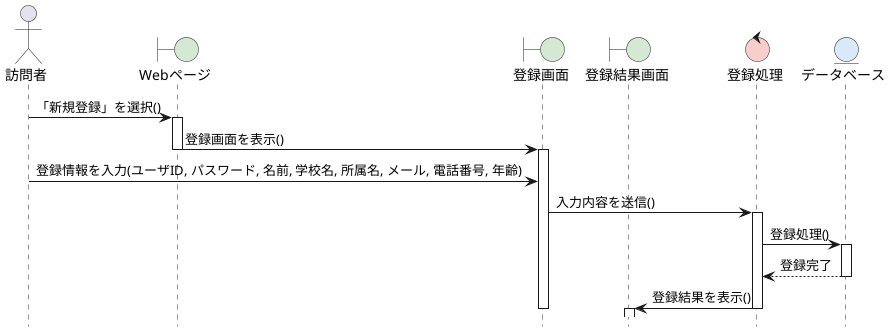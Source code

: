 @startuml Web訪問者システム-訪問者登録シーケンス図
hide footbox
skinparam boundaryBackgroundColor #D5E8D4
skinparam controlBackgroundColor  #F8CECC
skinparam entityBackgroundColor   #DAE8FC

actor 訪問者 as A
boundary Webページ as B1
boundary 登録画面 as B2
boundary 登録結果画面 as B3
control 登録処理 as C1
entity データベース as E

A -> B1: 「新規登録」を選択()
activate B1

B1 -> B2: 登録画面を表示()
deactivate B1
activate B2

A -> B2: 登録情報を入力(ユーザID, パスワード, 名前, 学校名, 所属名, メール, 電話番号, 年齢)

B2 -> C1: 入力内容を送信()
activate C1
C1 -> E: 登録処理()
activate E
E --> C1: 登録完了
deactivate E

C1 -> B3: 登録結果を表示()
deactivate C1
deactivate B2
activate B3

@enduml
